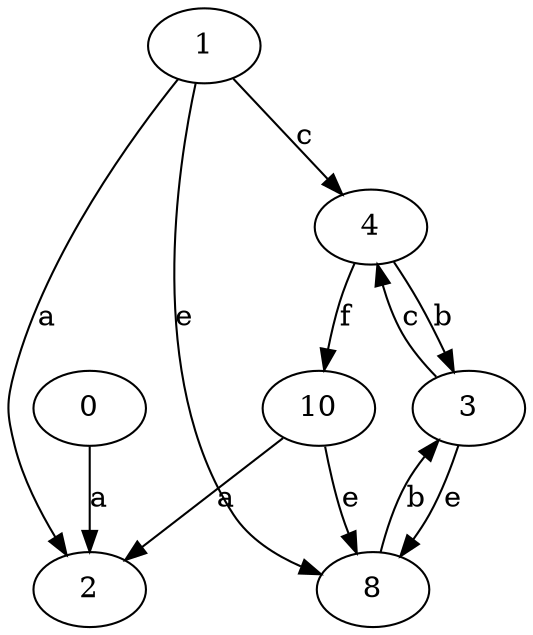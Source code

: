 strict digraph  {
1;
2;
3;
4;
8;
10;
0;
1 -> 2  [label=a];
1 -> 4  [label=c];
1 -> 8  [label=e];
3 -> 4  [label=c];
3 -> 8  [label=e];
4 -> 3  [label=b];
4 -> 10  [label=f];
8 -> 3  [label=b];
10 -> 2  [label=a];
10 -> 8  [label=e];
0 -> 2  [label=a];
}
